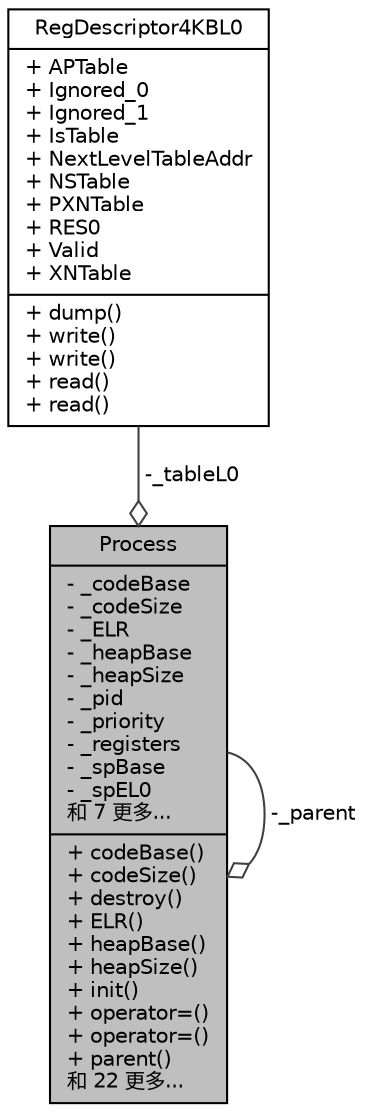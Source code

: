 digraph "Process"
{
  edge [fontname="Helvetica",fontsize="10",labelfontname="Helvetica",labelfontsize="10"];
  node [fontname="Helvetica",fontsize="10",shape=record];
  Node730 [label="{Process\n|- _codeBase\l- _codeSize\l- _ELR\l- _heapBase\l- _heapSize\l- _pid\l- _priority\l- _registers\l- _spBase\l- _spEL0\l和 7 更多...\l|+ codeBase()\l+ codeSize()\l+ destroy()\l+ ELR()\l+ heapBase()\l+ heapSize()\l+ init()\l+ operator=()\l+ operator=()\l+ parent()\l和 22 更多...\l}",height=0.2,width=0.4,color="black", fillcolor="grey75", style="filled", fontcolor="black"];
  Node730 -> Node730 [color="grey25",fontsize="10",style="solid",label=" -_parent" ,arrowhead="odiamond",fontname="Helvetica"];
  Node731 -> Node730 [color="grey25",fontsize="10",style="solid",label=" -_tableL0" ,arrowhead="odiamond",fontname="Helvetica"];
  Node731 [label="{RegDescriptor4KBL0\n|+ APTable\l+ Ignored_0\l+ Ignored_1\l+ IsTable\l+ NextLevelTableAddr\l+ NSTable\l+ PXNTable\l+ RES0\l+ Valid\l+ XNTable\l|+ dump()\l+ write()\l+ write()\l+ read()\l+ read()\l}",height=0.2,width=0.4,color="black", fillcolor="white", style="filled",URL="$d7/d41/class_reg_descriptor4_k_b_l0.html"];
}
